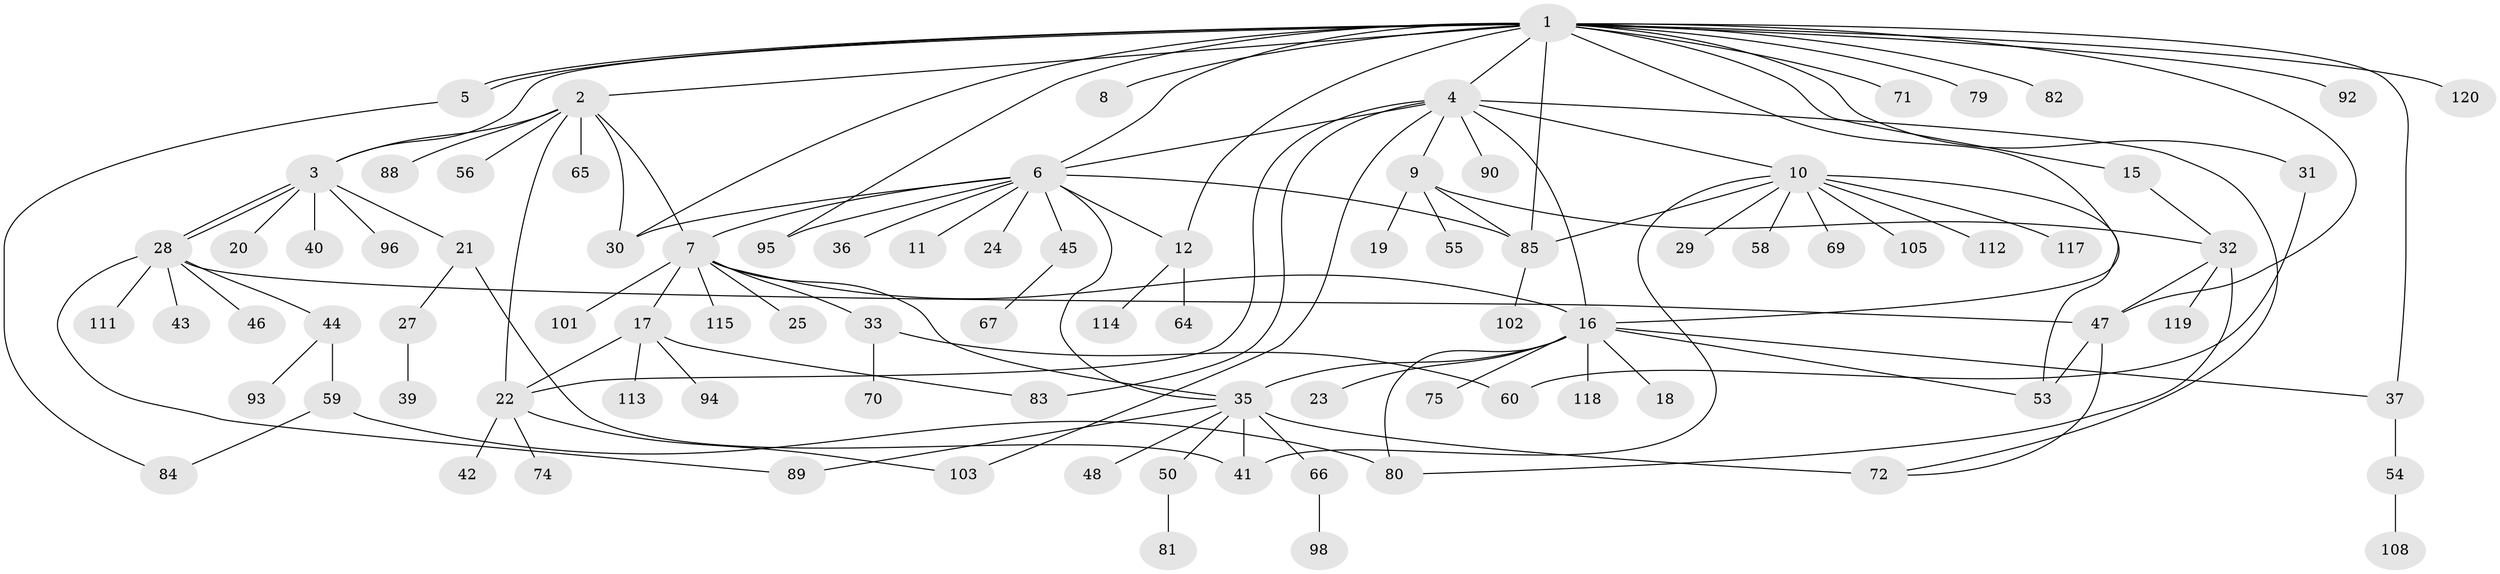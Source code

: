 // original degree distribution, {21: 0.008333333333333333, 9: 0.025, 11: 0.025, 3: 0.08333333333333333, 8: 0.016666666666666666, 6: 0.025, 1: 0.525, 4: 0.05, 5: 0.025, 7: 0.025, 2: 0.19166666666666668}
// Generated by graph-tools (version 1.1) at 2025/11/02/27/25 16:11:14]
// undirected, 91 vertices, 125 edges
graph export_dot {
graph [start="1"]
  node [color=gray90,style=filled];
  1 [super="+63"];
  2 [super="+91"];
  3 [super="+76"];
  4 [super="+78"];
  5 [super="+38"];
  6 [super="+14"];
  7 [super="+13"];
  8;
  9 [super="+51"];
  10 [super="+26"];
  11;
  12 [super="+107"];
  15;
  16 [super="+34"];
  17 [super="+97"];
  18;
  19;
  20;
  21;
  22 [super="+68"];
  23;
  24;
  25;
  27 [super="+77"];
  28 [super="+110"];
  29;
  30 [super="+73"];
  31;
  32 [super="+57"];
  33 [super="+116"];
  35 [super="+62"];
  36;
  37 [super="+52"];
  39;
  40;
  41 [super="+100"];
  42 [super="+49"];
  43;
  44;
  45;
  46;
  47;
  48;
  50;
  53;
  54;
  55;
  56;
  58;
  59 [super="+86"];
  60 [super="+61"];
  64;
  65;
  66;
  67;
  69;
  70 [super="+104"];
  71;
  72 [super="+87"];
  74;
  75;
  79;
  80;
  81;
  82;
  83;
  84;
  85 [super="+109"];
  88;
  89;
  90;
  92;
  93;
  94;
  95 [super="+99"];
  96;
  98;
  101;
  102;
  103 [super="+106"];
  105;
  108;
  111;
  112;
  113;
  114;
  115;
  117;
  118;
  119;
  120;
  1 -- 2;
  1 -- 3;
  1 -- 4;
  1 -- 5;
  1 -- 5;
  1 -- 6;
  1 -- 8;
  1 -- 15;
  1 -- 16;
  1 -- 31;
  1 -- 47;
  1 -- 79;
  1 -- 82;
  1 -- 85;
  1 -- 92;
  1 -- 95;
  1 -- 120;
  1 -- 30;
  1 -- 71;
  1 -- 37;
  1 -- 12;
  2 -- 3;
  2 -- 7;
  2 -- 22;
  2 -- 30;
  2 -- 56;
  2 -- 65;
  2 -- 88;
  3 -- 20;
  3 -- 21;
  3 -- 28;
  3 -- 28;
  3 -- 40;
  3 -- 96;
  4 -- 6;
  4 -- 9;
  4 -- 10;
  4 -- 16;
  4 -- 22;
  4 -- 72;
  4 -- 83;
  4 -- 90;
  4 -- 103;
  5 -- 84;
  6 -- 11;
  6 -- 12;
  6 -- 30;
  6 -- 45;
  6 -- 95;
  6 -- 35;
  6 -- 36;
  6 -- 85;
  6 -- 7;
  6 -- 24;
  7 -- 16;
  7 -- 33;
  7 -- 115;
  7 -- 17;
  7 -- 35;
  7 -- 101;
  7 -- 25;
  9 -- 19;
  9 -- 32;
  9 -- 55;
  9 -- 85;
  10 -- 53;
  10 -- 58;
  10 -- 69;
  10 -- 105;
  10 -- 117;
  10 -- 112;
  10 -- 29;
  10 -- 85;
  10 -- 41;
  12 -- 64;
  12 -- 114;
  15 -- 32;
  16 -- 18;
  16 -- 23;
  16 -- 35;
  16 -- 37;
  16 -- 75;
  16 -- 80;
  16 -- 118;
  16 -- 53;
  17 -- 22;
  17 -- 83;
  17 -- 94;
  17 -- 113;
  21 -- 27;
  21 -- 41;
  22 -- 42;
  22 -- 74;
  22 -- 103;
  27 -- 39;
  28 -- 43;
  28 -- 44;
  28 -- 46;
  28 -- 47;
  28 -- 89;
  28 -- 111;
  31 -- 60;
  32 -- 80;
  32 -- 119;
  32 -- 47;
  33 -- 70;
  33 -- 60;
  35 -- 41;
  35 -- 48;
  35 -- 50;
  35 -- 66;
  35 -- 72 [weight=2];
  35 -- 89;
  37 -- 54;
  44 -- 59;
  44 -- 93;
  45 -- 67;
  47 -- 53;
  47 -- 72;
  50 -- 81;
  54 -- 108;
  59 -- 80;
  59 -- 84;
  66 -- 98;
  85 -- 102;
}
